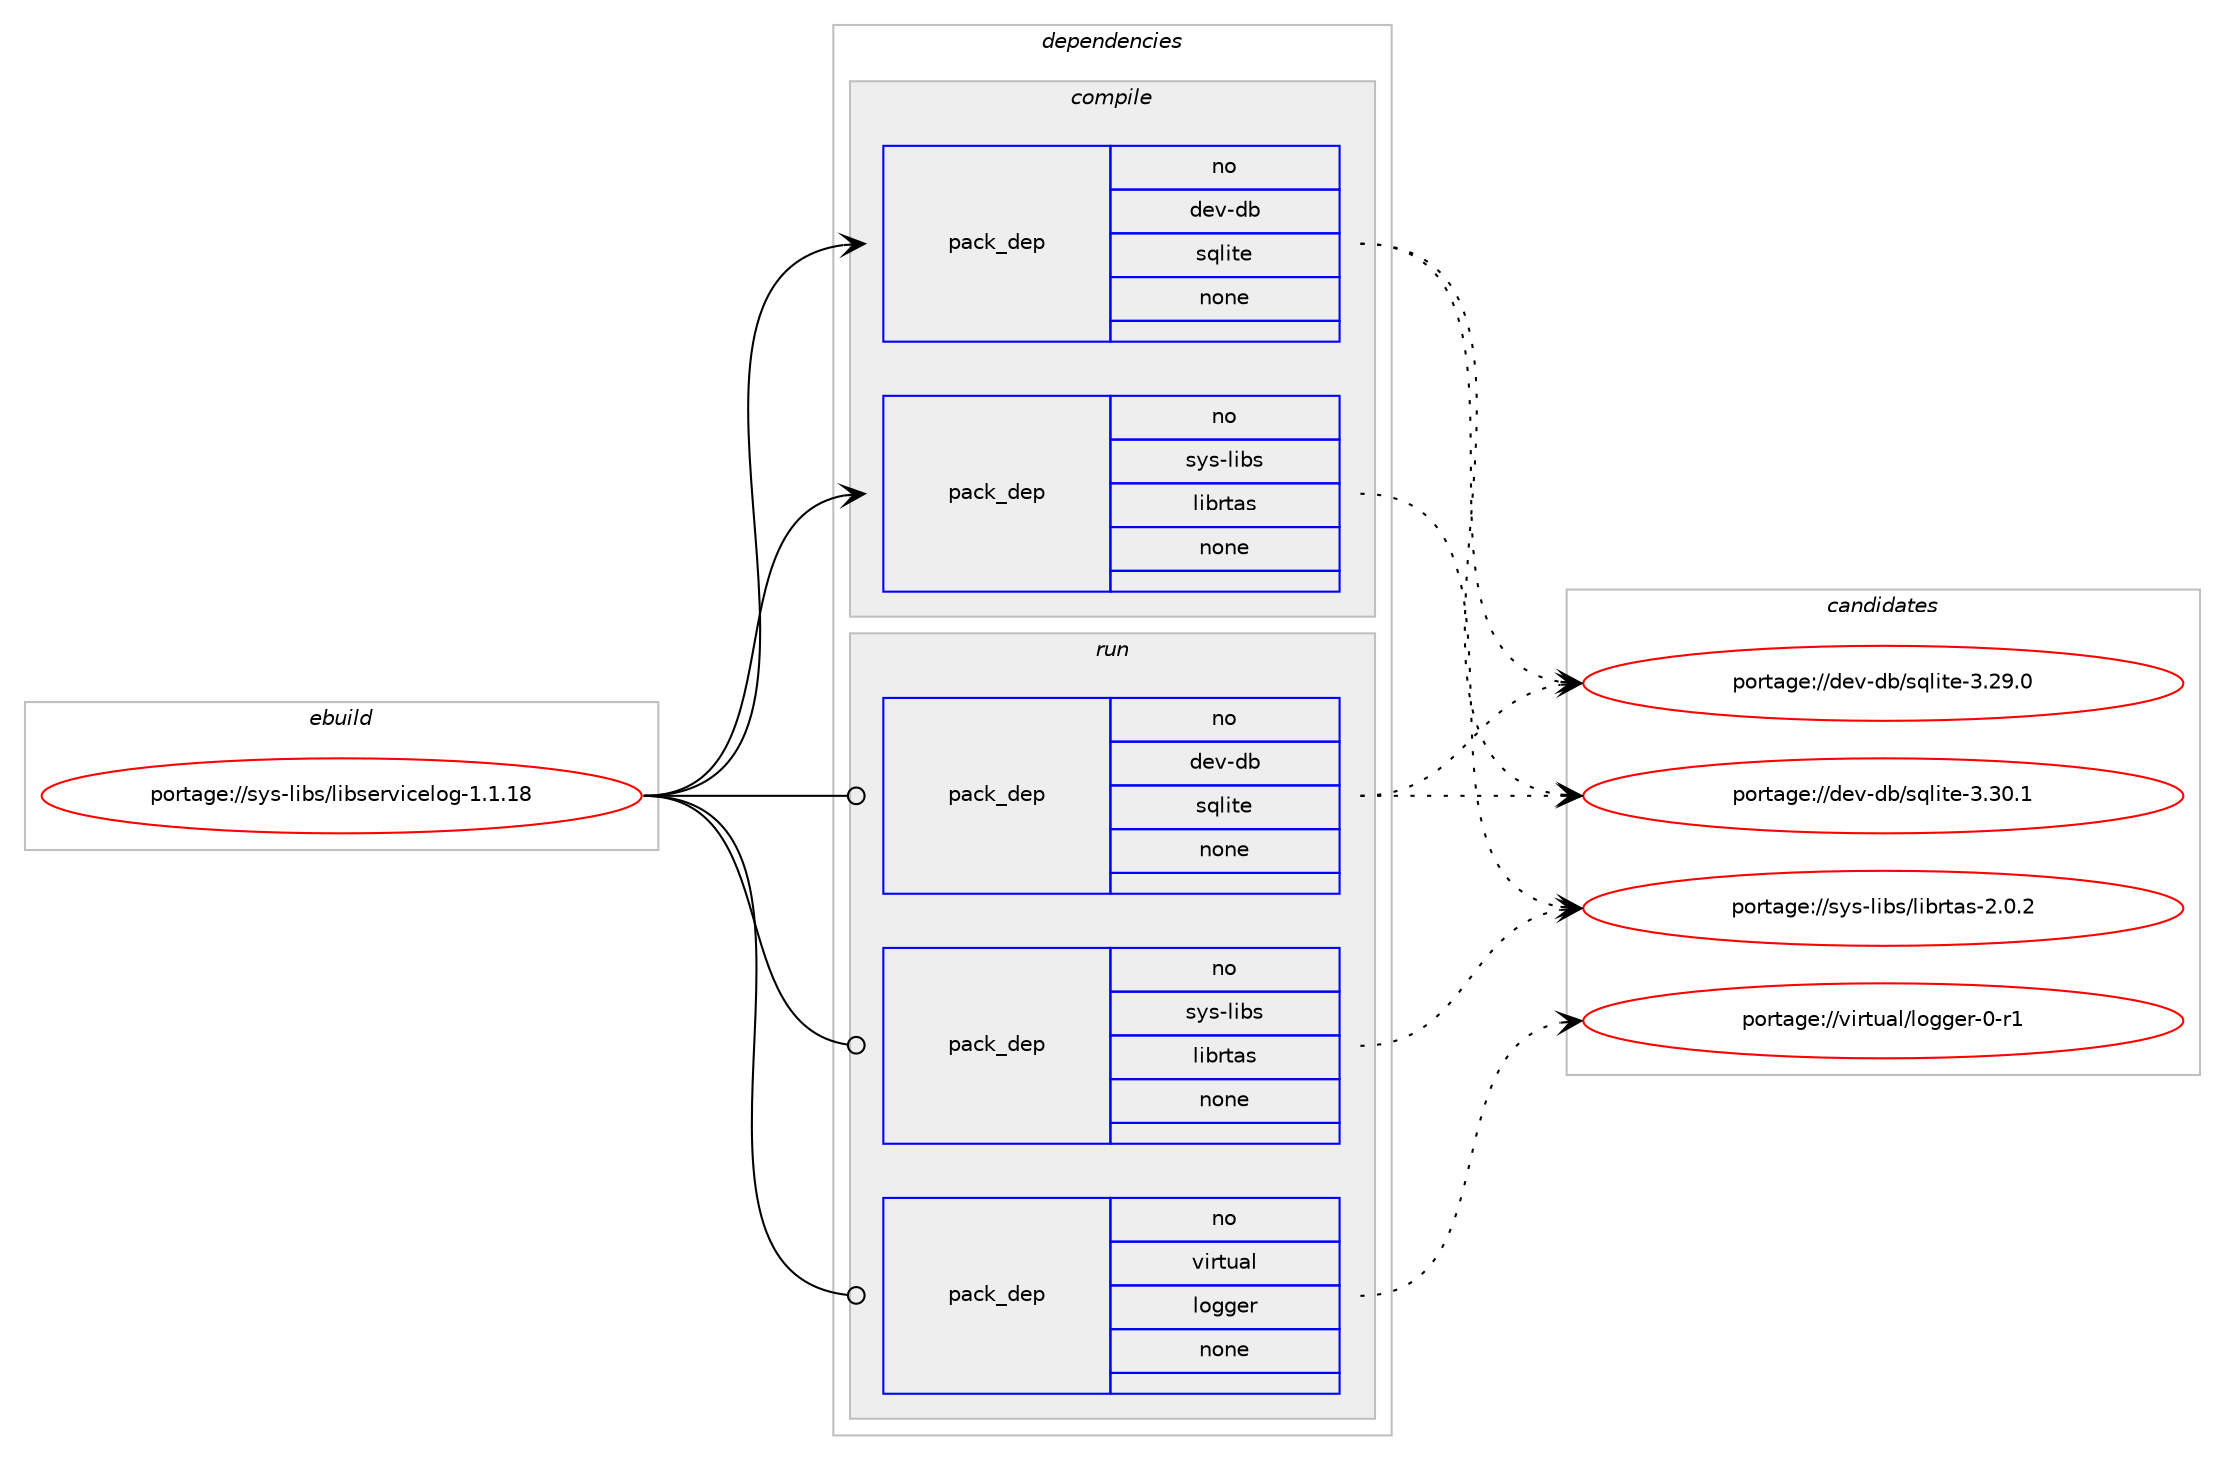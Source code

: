 digraph prolog {

# *************
# Graph options
# *************

newrank=true;
concentrate=true;
compound=true;
graph [rankdir=LR,fontname=Helvetica,fontsize=10,ranksep=1.5];#, ranksep=2.5, nodesep=0.2];
edge  [arrowhead=vee];
node  [fontname=Helvetica,fontsize=10];

# **********
# The ebuild
# **********

subgraph cluster_leftcol {
color=gray;
rank=same;
label=<<i>ebuild</i>>;
id [label="portage://sys-libs/libservicelog-1.1.18", color=red, width=4, href="../sys-libs/libservicelog-1.1.18.svg"];
}

# ****************
# The dependencies
# ****************

subgraph cluster_midcol {
color=gray;
label=<<i>dependencies</i>>;
subgraph cluster_compile {
fillcolor="#eeeeee";
style=filled;
label=<<i>compile</i>>;
subgraph pack23475 {
dependency29336 [label=<<TABLE BORDER="0" CELLBORDER="1" CELLSPACING="0" CELLPADDING="4" WIDTH="220"><TR><TD ROWSPAN="6" CELLPADDING="30">pack_dep</TD></TR><TR><TD WIDTH="110">no</TD></TR><TR><TD>dev-db</TD></TR><TR><TD>sqlite</TD></TR><TR><TD>none</TD></TR><TR><TD></TD></TR></TABLE>>, shape=none, color=blue];
}
id:e -> dependency29336:w [weight=20,style="solid",arrowhead="vee"];
subgraph pack23476 {
dependency29337 [label=<<TABLE BORDER="0" CELLBORDER="1" CELLSPACING="0" CELLPADDING="4" WIDTH="220"><TR><TD ROWSPAN="6" CELLPADDING="30">pack_dep</TD></TR><TR><TD WIDTH="110">no</TD></TR><TR><TD>sys-libs</TD></TR><TR><TD>librtas</TD></TR><TR><TD>none</TD></TR><TR><TD></TD></TR></TABLE>>, shape=none, color=blue];
}
id:e -> dependency29337:w [weight=20,style="solid",arrowhead="vee"];
}
subgraph cluster_compileandrun {
fillcolor="#eeeeee";
style=filled;
label=<<i>compile and run</i>>;
}
subgraph cluster_run {
fillcolor="#eeeeee";
style=filled;
label=<<i>run</i>>;
subgraph pack23477 {
dependency29338 [label=<<TABLE BORDER="0" CELLBORDER="1" CELLSPACING="0" CELLPADDING="4" WIDTH="220"><TR><TD ROWSPAN="6" CELLPADDING="30">pack_dep</TD></TR><TR><TD WIDTH="110">no</TD></TR><TR><TD>dev-db</TD></TR><TR><TD>sqlite</TD></TR><TR><TD>none</TD></TR><TR><TD></TD></TR></TABLE>>, shape=none, color=blue];
}
id:e -> dependency29338:w [weight=20,style="solid",arrowhead="odot"];
subgraph pack23478 {
dependency29339 [label=<<TABLE BORDER="0" CELLBORDER="1" CELLSPACING="0" CELLPADDING="4" WIDTH="220"><TR><TD ROWSPAN="6" CELLPADDING="30">pack_dep</TD></TR><TR><TD WIDTH="110">no</TD></TR><TR><TD>sys-libs</TD></TR><TR><TD>librtas</TD></TR><TR><TD>none</TD></TR><TR><TD></TD></TR></TABLE>>, shape=none, color=blue];
}
id:e -> dependency29339:w [weight=20,style="solid",arrowhead="odot"];
subgraph pack23479 {
dependency29340 [label=<<TABLE BORDER="0" CELLBORDER="1" CELLSPACING="0" CELLPADDING="4" WIDTH="220"><TR><TD ROWSPAN="6" CELLPADDING="30">pack_dep</TD></TR><TR><TD WIDTH="110">no</TD></TR><TR><TD>virtual</TD></TR><TR><TD>logger</TD></TR><TR><TD>none</TD></TR><TR><TD></TD></TR></TABLE>>, shape=none, color=blue];
}
id:e -> dependency29340:w [weight=20,style="solid",arrowhead="odot"];
}
}

# **************
# The candidates
# **************

subgraph cluster_choices {
rank=same;
color=gray;
label=<<i>candidates</i>>;

subgraph choice23475 {
color=black;
nodesep=1;
choice10010111845100984711511310810511610145514651484649 [label="portage://dev-db/sqlite-3.30.1", color=red, width=4,href="../dev-db/sqlite-3.30.1.svg"];
choice10010111845100984711511310810511610145514650574648 [label="portage://dev-db/sqlite-3.29.0", color=red, width=4,href="../dev-db/sqlite-3.29.0.svg"];
dependency29336:e -> choice10010111845100984711511310810511610145514651484649:w [style=dotted,weight="100"];
dependency29336:e -> choice10010111845100984711511310810511610145514650574648:w [style=dotted,weight="100"];
}
subgraph choice23476 {
color=black;
nodesep=1;
choice1151211154510810598115471081059811411697115455046484650 [label="portage://sys-libs/librtas-2.0.2", color=red, width=4,href="../sys-libs/librtas-2.0.2.svg"];
dependency29337:e -> choice1151211154510810598115471081059811411697115455046484650:w [style=dotted,weight="100"];
}
subgraph choice23477 {
color=black;
nodesep=1;
choice10010111845100984711511310810511610145514651484649 [label="portage://dev-db/sqlite-3.30.1", color=red, width=4,href="../dev-db/sqlite-3.30.1.svg"];
choice10010111845100984711511310810511610145514650574648 [label="portage://dev-db/sqlite-3.29.0", color=red, width=4,href="../dev-db/sqlite-3.29.0.svg"];
dependency29338:e -> choice10010111845100984711511310810511610145514651484649:w [style=dotted,weight="100"];
dependency29338:e -> choice10010111845100984711511310810511610145514650574648:w [style=dotted,weight="100"];
}
subgraph choice23478 {
color=black;
nodesep=1;
choice1151211154510810598115471081059811411697115455046484650 [label="portage://sys-libs/librtas-2.0.2", color=red, width=4,href="../sys-libs/librtas-2.0.2.svg"];
dependency29339:e -> choice1151211154510810598115471081059811411697115455046484650:w [style=dotted,weight="100"];
}
subgraph choice23479 {
color=black;
nodesep=1;
choice118105114116117971084710811110310310111445484511449 [label="portage://virtual/logger-0-r1", color=red, width=4,href="../virtual/logger-0-r1.svg"];
dependency29340:e -> choice118105114116117971084710811110310310111445484511449:w [style=dotted,weight="100"];
}
}

}
